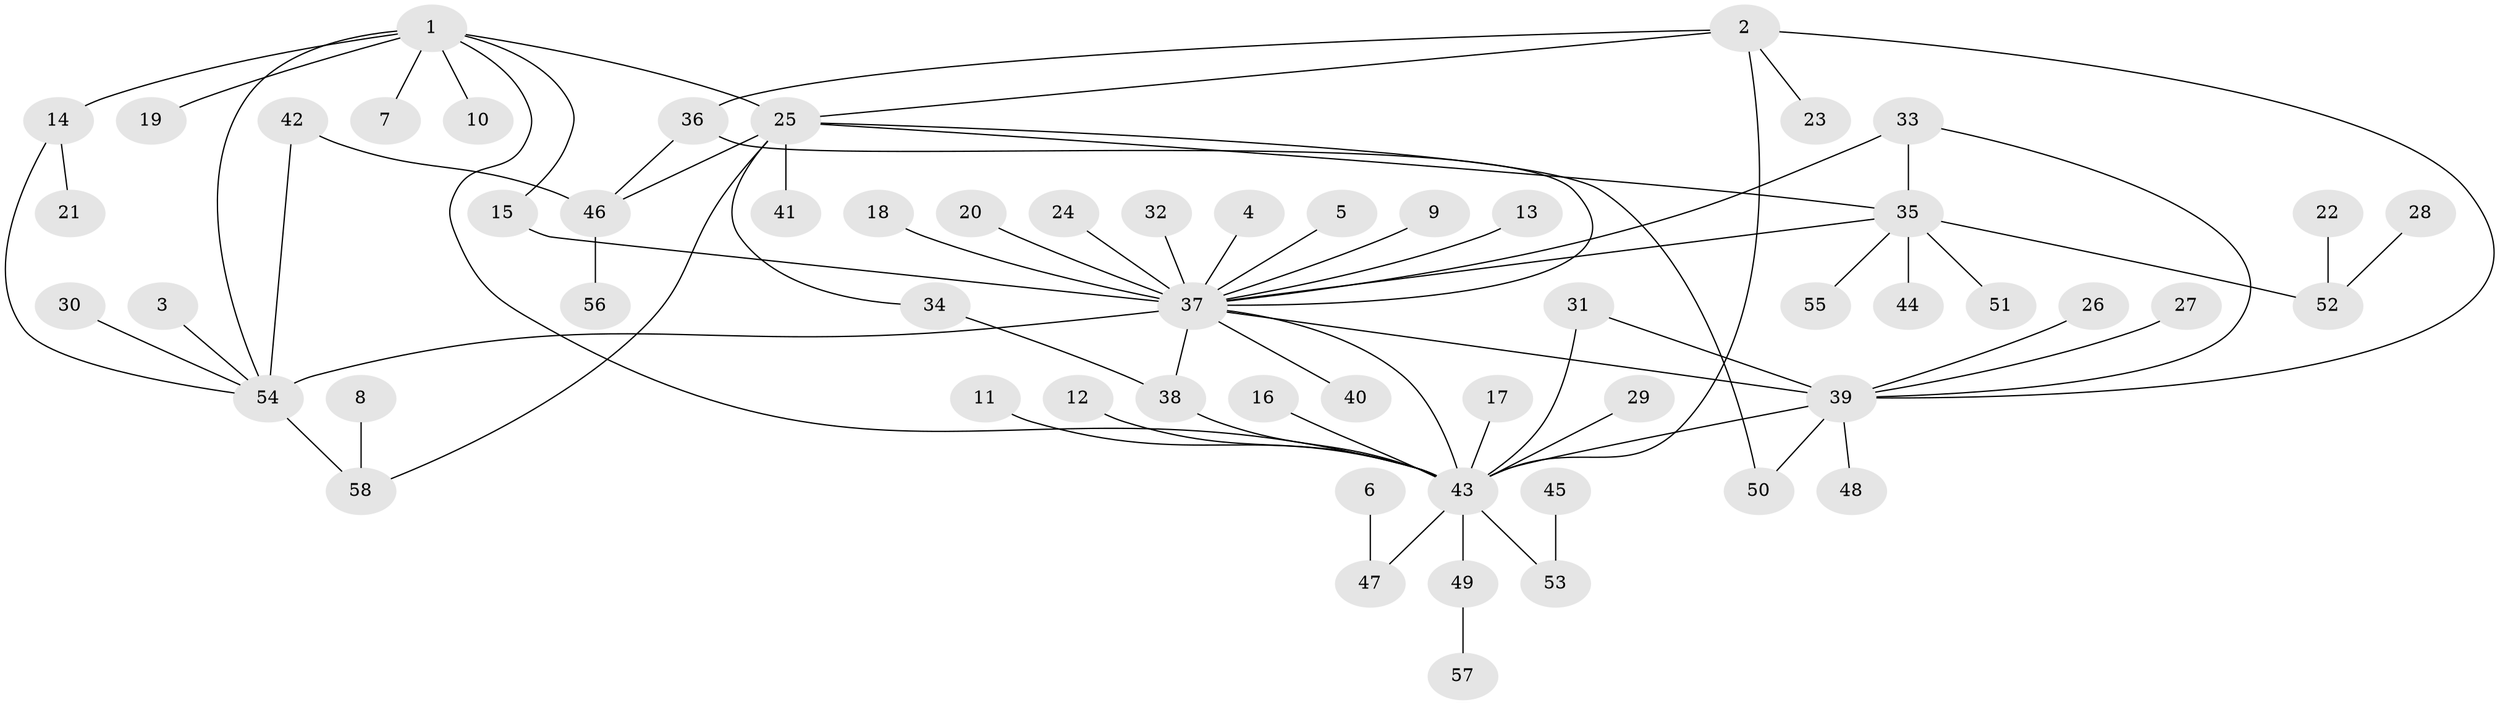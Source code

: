 // original degree distribution, {15: 0.008620689655172414, 8: 0.017241379310344827, 3: 0.1206896551724138, 9: 0.008620689655172414, 2: 0.15517241379310345, 16: 0.008620689655172414, 5: 0.04310344827586207, 6: 0.02586206896551724, 4: 0.06896551724137931, 1: 0.5344827586206896, 7: 0.008620689655172414}
// Generated by graph-tools (version 1.1) at 2025/49/03/09/25 03:49:54]
// undirected, 58 vertices, 74 edges
graph export_dot {
graph [start="1"]
  node [color=gray90,style=filled];
  1;
  2;
  3;
  4;
  5;
  6;
  7;
  8;
  9;
  10;
  11;
  12;
  13;
  14;
  15;
  16;
  17;
  18;
  19;
  20;
  21;
  22;
  23;
  24;
  25;
  26;
  27;
  28;
  29;
  30;
  31;
  32;
  33;
  34;
  35;
  36;
  37;
  38;
  39;
  40;
  41;
  42;
  43;
  44;
  45;
  46;
  47;
  48;
  49;
  50;
  51;
  52;
  53;
  54;
  55;
  56;
  57;
  58;
  1 -- 7 [weight=1.0];
  1 -- 10 [weight=1.0];
  1 -- 14 [weight=1.0];
  1 -- 15 [weight=1.0];
  1 -- 19 [weight=1.0];
  1 -- 25 [weight=1.0];
  1 -- 43 [weight=1.0];
  1 -- 54 [weight=1.0];
  2 -- 23 [weight=1.0];
  2 -- 25 [weight=1.0];
  2 -- 36 [weight=1.0];
  2 -- 39 [weight=1.0];
  2 -- 43 [weight=1.0];
  3 -- 54 [weight=1.0];
  4 -- 37 [weight=1.0];
  5 -- 37 [weight=1.0];
  6 -- 47 [weight=1.0];
  8 -- 58 [weight=1.0];
  9 -- 37 [weight=1.0];
  11 -- 43 [weight=1.0];
  12 -- 43 [weight=1.0];
  13 -- 37 [weight=1.0];
  14 -- 21 [weight=1.0];
  14 -- 54 [weight=1.0];
  15 -- 37 [weight=2.0];
  16 -- 43 [weight=1.0];
  17 -- 43 [weight=1.0];
  18 -- 37 [weight=1.0];
  20 -- 37 [weight=1.0];
  22 -- 52 [weight=1.0];
  24 -- 37 [weight=1.0];
  25 -- 34 [weight=1.0];
  25 -- 35 [weight=1.0];
  25 -- 41 [weight=1.0];
  25 -- 46 [weight=1.0];
  25 -- 50 [weight=1.0];
  25 -- 58 [weight=1.0];
  26 -- 39 [weight=1.0];
  27 -- 39 [weight=1.0];
  28 -- 52 [weight=1.0];
  29 -- 43 [weight=1.0];
  30 -- 54 [weight=1.0];
  31 -- 39 [weight=1.0];
  31 -- 43 [weight=1.0];
  32 -- 37 [weight=1.0];
  33 -- 35 [weight=1.0];
  33 -- 37 [weight=1.0];
  33 -- 39 [weight=1.0];
  34 -- 38 [weight=1.0];
  35 -- 37 [weight=1.0];
  35 -- 44 [weight=1.0];
  35 -- 51 [weight=1.0];
  35 -- 52 [weight=1.0];
  35 -- 55 [weight=1.0];
  36 -- 37 [weight=1.0];
  36 -- 46 [weight=1.0];
  37 -- 38 [weight=1.0];
  37 -- 39 [weight=1.0];
  37 -- 40 [weight=1.0];
  37 -- 43 [weight=1.0];
  37 -- 54 [weight=3.0];
  38 -- 43 [weight=1.0];
  39 -- 43 [weight=2.0];
  39 -- 48 [weight=1.0];
  39 -- 50 [weight=1.0];
  42 -- 46 [weight=1.0];
  42 -- 54 [weight=1.0];
  43 -- 47 [weight=1.0];
  43 -- 49 [weight=1.0];
  43 -- 53 [weight=1.0];
  45 -- 53 [weight=1.0];
  46 -- 56 [weight=1.0];
  49 -- 57 [weight=1.0];
  54 -- 58 [weight=1.0];
}
